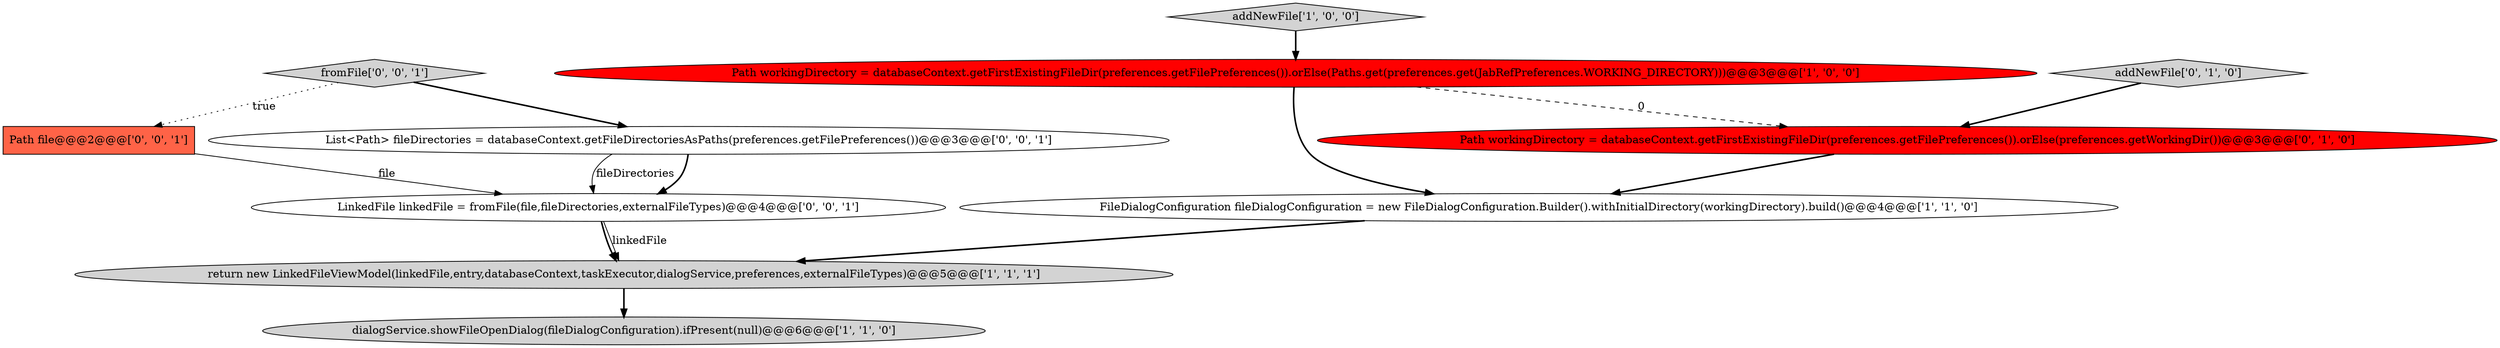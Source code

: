 digraph {
7 [style = filled, label = "fromFile['0', '0', '1']", fillcolor = lightgray, shape = diamond image = "AAA0AAABBB3BBB"];
10 [style = filled, label = "List<Path> fileDirectories = databaseContext.getFileDirectoriesAsPaths(preferences.getFilePreferences())@@@3@@@['0', '0', '1']", fillcolor = white, shape = ellipse image = "AAA0AAABBB3BBB"];
5 [style = filled, label = "Path workingDirectory = databaseContext.getFirstExistingFileDir(preferences.getFilePreferences()).orElse(preferences.getWorkingDir())@@@3@@@['0', '1', '0']", fillcolor = red, shape = ellipse image = "AAA1AAABBB2BBB"];
1 [style = filled, label = "dialogService.showFileOpenDialog(fileDialogConfiguration).ifPresent(null)@@@6@@@['1', '1', '0']", fillcolor = lightgray, shape = ellipse image = "AAA0AAABBB1BBB"];
3 [style = filled, label = "Path workingDirectory = databaseContext.getFirstExistingFileDir(preferences.getFilePreferences()).orElse(Paths.get(preferences.get(JabRefPreferences.WORKING_DIRECTORY)))@@@3@@@['1', '0', '0']", fillcolor = red, shape = ellipse image = "AAA1AAABBB1BBB"];
4 [style = filled, label = "FileDialogConfiguration fileDialogConfiguration = new FileDialogConfiguration.Builder().withInitialDirectory(workingDirectory).build()@@@4@@@['1', '1', '0']", fillcolor = white, shape = ellipse image = "AAA0AAABBB1BBB"];
6 [style = filled, label = "addNewFile['0', '1', '0']", fillcolor = lightgray, shape = diamond image = "AAA0AAABBB2BBB"];
9 [style = filled, label = "Path file@@@2@@@['0', '0', '1']", fillcolor = tomato, shape = box image = "AAA0AAABBB3BBB"];
0 [style = filled, label = "addNewFile['1', '0', '0']", fillcolor = lightgray, shape = diamond image = "AAA0AAABBB1BBB"];
2 [style = filled, label = "return new LinkedFileViewModel(linkedFile,entry,databaseContext,taskExecutor,dialogService,preferences,externalFileTypes)@@@5@@@['1', '1', '1']", fillcolor = lightgray, shape = ellipse image = "AAA0AAABBB1BBB"];
8 [style = filled, label = "LinkedFile linkedFile = fromFile(file,fileDirectories,externalFileTypes)@@@4@@@['0', '0', '1']", fillcolor = white, shape = ellipse image = "AAA0AAABBB3BBB"];
0->3 [style = bold, label=""];
3->5 [style = dashed, label="0"];
6->5 [style = bold, label=""];
8->2 [style = solid, label="linkedFile"];
9->8 [style = solid, label="file"];
4->2 [style = bold, label=""];
7->9 [style = dotted, label="true"];
10->8 [style = bold, label=""];
8->2 [style = bold, label=""];
10->8 [style = solid, label="fileDirectories"];
7->10 [style = bold, label=""];
3->4 [style = bold, label=""];
2->1 [style = bold, label=""];
5->4 [style = bold, label=""];
}
